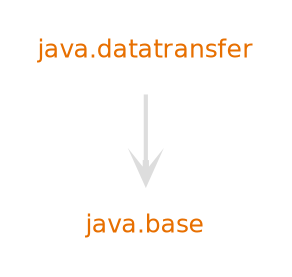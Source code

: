 digraph "java.datatransfer" {
  nodesep=.5;
  ranksep=0.600000;
  pencolor=transparent;
  node [shape=plaintext, fontcolor="#000000", fontname="DejaVuSans", fontsize=12, margin=".2,.2"];
  edge [penwidth=2, color="#999999", arrowhead=open, arrowsize=1];
  subgraph se {
  "java.base" [fontcolor="#e76f00", group=java];
  "java.datatransfer" [fontcolor="#e76f00", group=java];
  }
  subgraph jdk {
  }
  "java.datatransfer" -> "java.base" [color="#dddddd", weight=10];
}
